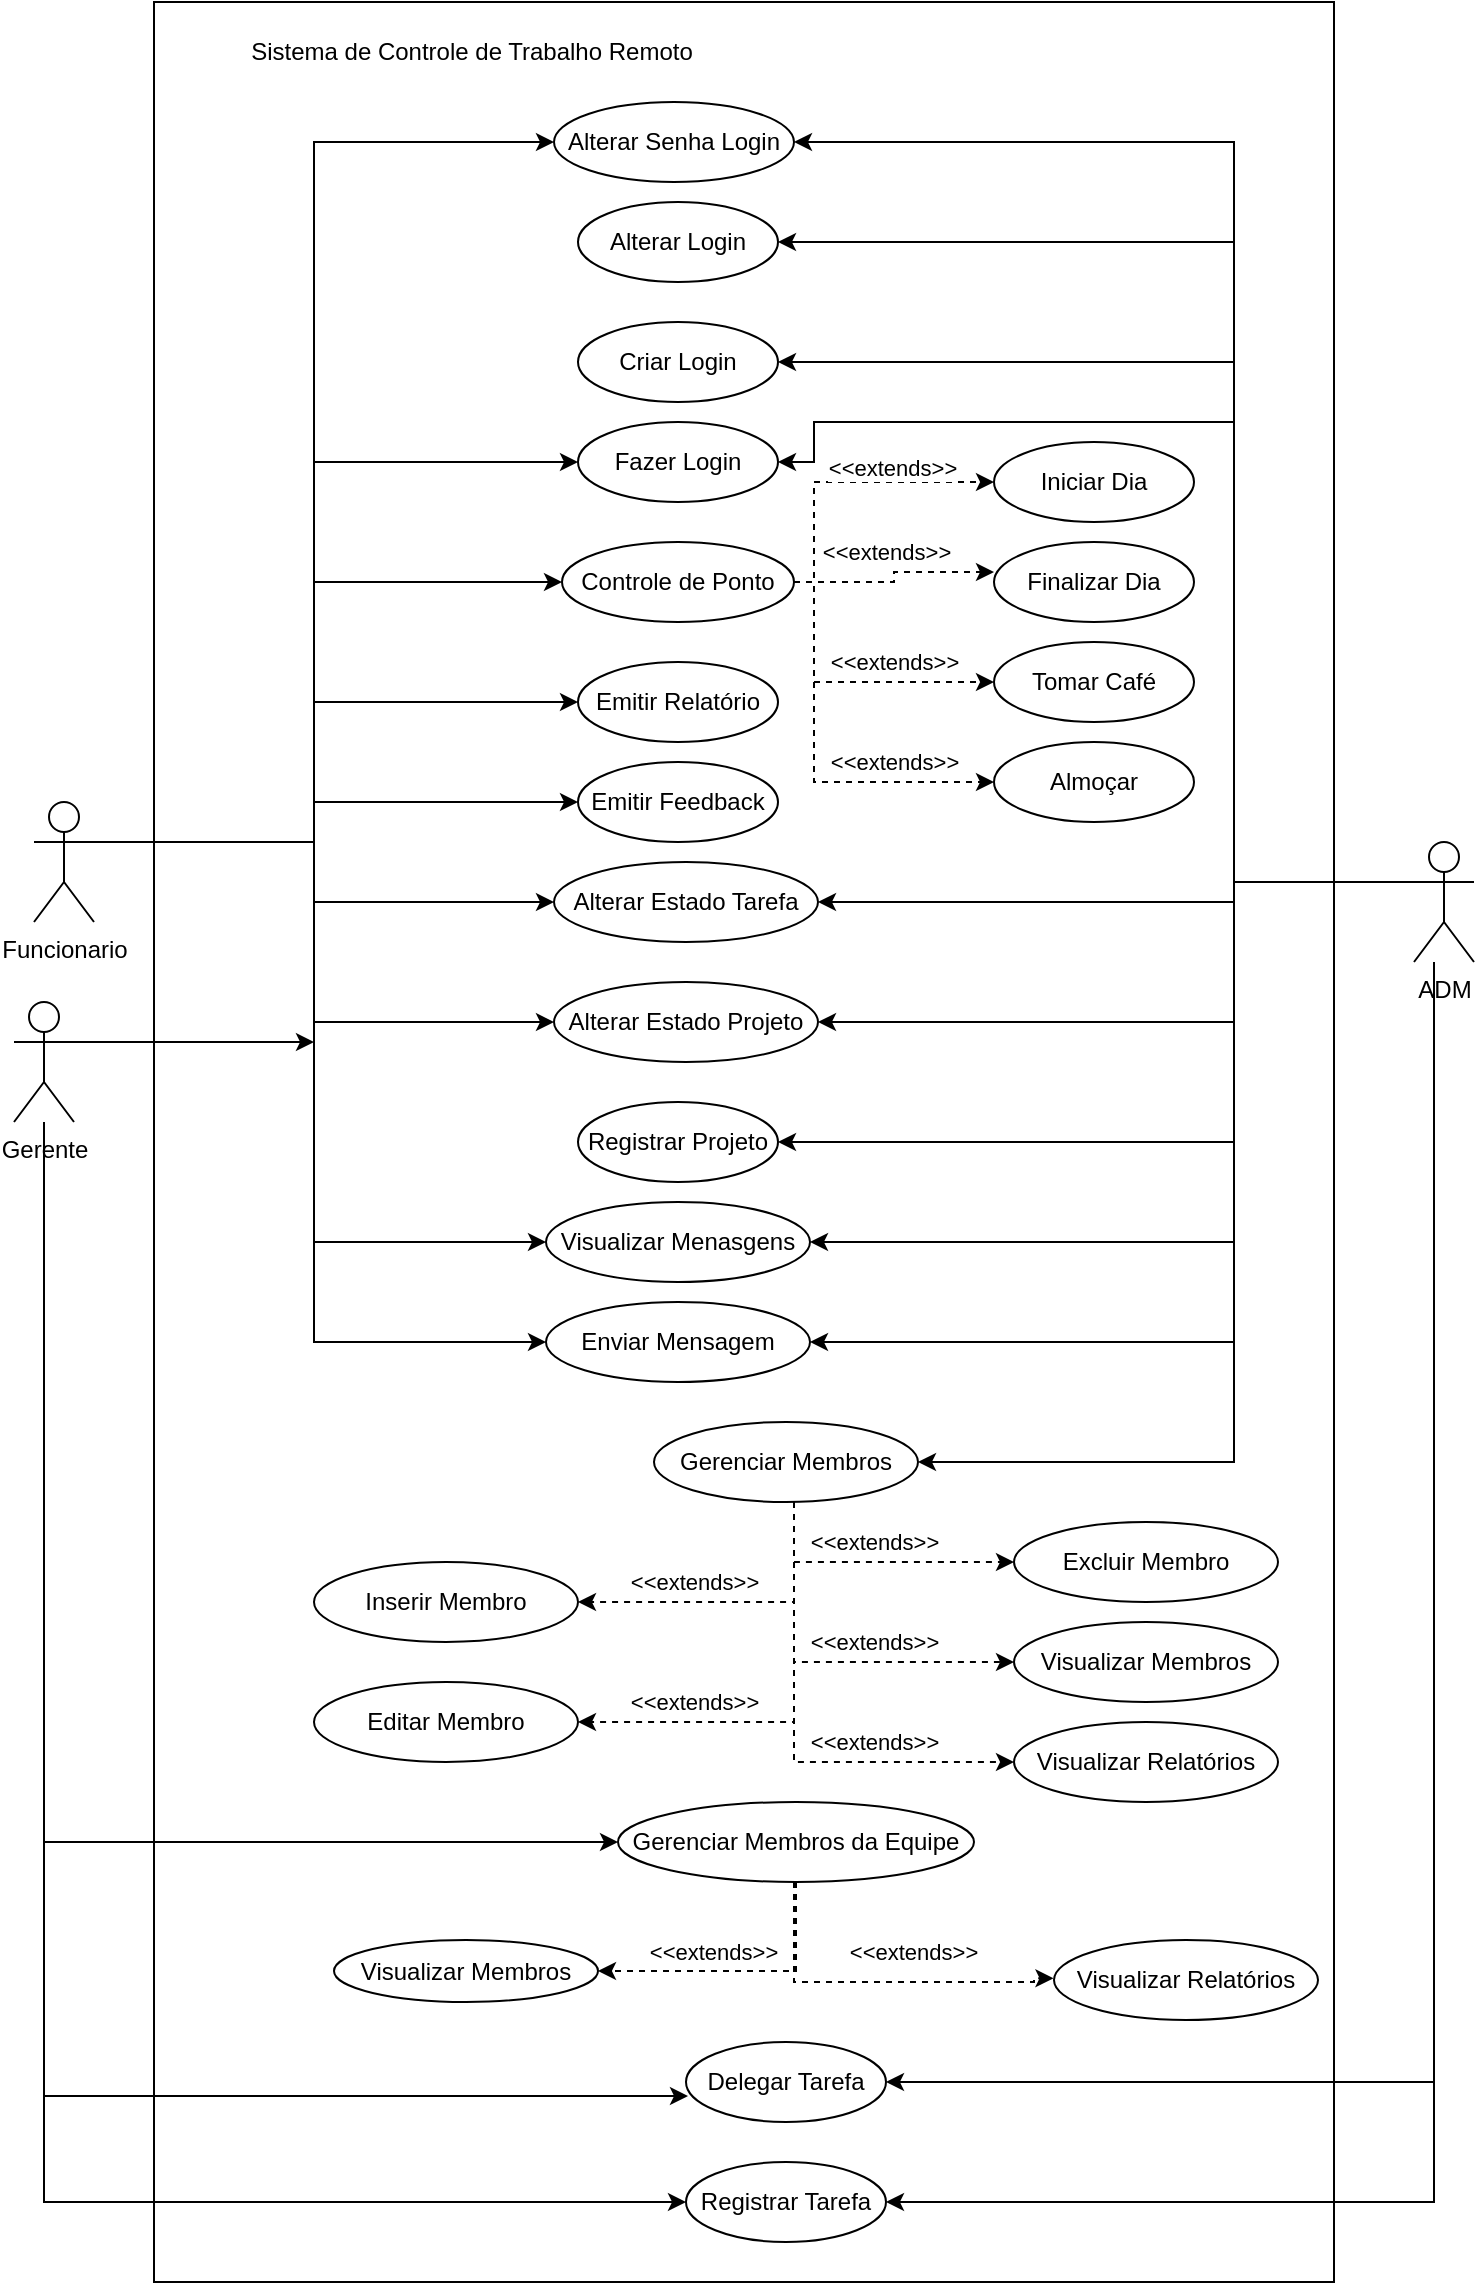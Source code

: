 <mxfile version="24.8.3">
  <diagram name="Página-1" id="rKk8gPM-9LXs-d0Zrvyo">
    <mxGraphModel dx="1433" dy="1988" grid="1" gridSize="10" guides="1" tooltips="1" connect="1" arrows="1" fold="1" page="1" pageScale="1" pageWidth="827" pageHeight="1169" math="0" shadow="0">
      <root>
        <mxCell id="0" />
        <mxCell id="1" parent="0" />
        <mxCell id="bPIrAEEqlAgw9mJCpvaO-2" value="" style="rounded=0;whiteSpace=wrap;html=1;" parent="1" vertex="1">
          <mxGeometry x="130" y="-10" width="590" height="1140" as="geometry" />
        </mxCell>
        <mxCell id="-eZI4QjKQKkGzz5mbS75-12" style="edgeStyle=orthogonalEdgeStyle;rounded=0;orthogonalLoop=1;jettySize=auto;html=1;entryX=0;entryY=0.5;entryDx=0;entryDy=0;" parent="1" source="bPIrAEEqlAgw9mJCpvaO-3" target="bPIrAEEqlAgw9mJCpvaO-12" edge="1">
          <mxGeometry relative="1" as="geometry">
            <Array as="points">
              <mxPoint x="210" y="410" />
              <mxPoint x="210" y="280" />
            </Array>
          </mxGeometry>
        </mxCell>
        <mxCell id="-eZI4QjKQKkGzz5mbS75-13" style="edgeStyle=orthogonalEdgeStyle;rounded=0;orthogonalLoop=1;jettySize=auto;html=1;entryX=0;entryY=0.5;entryDx=0;entryDy=0;" parent="1" source="bPIrAEEqlAgw9mJCpvaO-3" target="bPIrAEEqlAgw9mJCpvaO-11" edge="1">
          <mxGeometry relative="1" as="geometry">
            <Array as="points">
              <mxPoint x="210" y="410" />
              <mxPoint x="210" y="220" />
            </Array>
          </mxGeometry>
        </mxCell>
        <mxCell id="-eZI4QjKQKkGzz5mbS75-14" style="edgeStyle=orthogonalEdgeStyle;rounded=0;orthogonalLoop=1;jettySize=auto;html=1;entryX=0;entryY=0.5;entryDx=0;entryDy=0;" parent="1" source="bPIrAEEqlAgw9mJCpvaO-3" target="bPIrAEEqlAgw9mJCpvaO-15" edge="1">
          <mxGeometry relative="1" as="geometry">
            <Array as="points">
              <mxPoint x="210" y="410" />
              <mxPoint x="210" y="340" />
            </Array>
          </mxGeometry>
        </mxCell>
        <mxCell id="-eZI4QjKQKkGzz5mbS75-15" style="edgeStyle=orthogonalEdgeStyle;rounded=0;orthogonalLoop=1;jettySize=auto;html=1;" parent="1" source="bPIrAEEqlAgw9mJCpvaO-3" target="bPIrAEEqlAgw9mJCpvaO-16" edge="1">
          <mxGeometry relative="1" as="geometry">
            <Array as="points">
              <mxPoint x="210" y="410" />
              <mxPoint x="210" y="390" />
            </Array>
          </mxGeometry>
        </mxCell>
        <mxCell id="-eZI4QjKQKkGzz5mbS75-19" style="edgeStyle=orthogonalEdgeStyle;rounded=0;orthogonalLoop=1;jettySize=auto;html=1;entryX=0;entryY=0.5;entryDx=0;entryDy=0;" parent="1" source="bPIrAEEqlAgw9mJCpvaO-3" target="bPIrAEEqlAgw9mJCpvaO-19" edge="1">
          <mxGeometry relative="1" as="geometry">
            <Array as="points">
              <mxPoint x="210" y="410" />
              <mxPoint x="210" y="440" />
            </Array>
          </mxGeometry>
        </mxCell>
        <mxCell id="-eZI4QjKQKkGzz5mbS75-20" style="edgeStyle=orthogonalEdgeStyle;rounded=0;orthogonalLoop=1;jettySize=auto;html=1;entryX=0;entryY=0.5;entryDx=0;entryDy=0;" parent="1" source="bPIrAEEqlAgw9mJCpvaO-3" target="bPIrAEEqlAgw9mJCpvaO-20" edge="1">
          <mxGeometry relative="1" as="geometry">
            <Array as="points">
              <mxPoint x="210" y="410" />
              <mxPoint x="210" y="500" />
            </Array>
          </mxGeometry>
        </mxCell>
        <mxCell id="-eZI4QjKQKkGzz5mbS75-21" style="edgeStyle=orthogonalEdgeStyle;rounded=0;orthogonalLoop=1;jettySize=auto;html=1;entryX=0;entryY=0.5;entryDx=0;entryDy=0;" parent="1" source="bPIrAEEqlAgw9mJCpvaO-3" target="bPIrAEEqlAgw9mJCpvaO-22" edge="1">
          <mxGeometry relative="1" as="geometry">
            <Array as="points">
              <mxPoint x="210" y="410" />
              <mxPoint x="210" y="610" />
            </Array>
          </mxGeometry>
        </mxCell>
        <mxCell id="-eZI4QjKQKkGzz5mbS75-22" style="edgeStyle=orthogonalEdgeStyle;rounded=0;orthogonalLoop=1;jettySize=auto;html=1;entryX=0;entryY=0.5;entryDx=0;entryDy=0;" parent="1" source="bPIrAEEqlAgw9mJCpvaO-3" target="bPIrAEEqlAgw9mJCpvaO-23" edge="1">
          <mxGeometry relative="1" as="geometry">
            <Array as="points">
              <mxPoint x="210" y="410" />
              <mxPoint x="210" y="660" />
            </Array>
          </mxGeometry>
        </mxCell>
        <mxCell id="4uhJ9Zk-0Hqvo1pbwpJo-31" style="edgeStyle=orthogonalEdgeStyle;rounded=0;orthogonalLoop=1;jettySize=auto;html=1;entryX=0;entryY=0.5;entryDx=0;entryDy=0;" parent="1" source="bPIrAEEqlAgw9mJCpvaO-3" target="4uhJ9Zk-0Hqvo1pbwpJo-30" edge="1">
          <mxGeometry relative="1" as="geometry">
            <Array as="points">
              <mxPoint x="210" y="410" />
              <mxPoint x="210" y="60" />
            </Array>
          </mxGeometry>
        </mxCell>
        <mxCell id="bPIrAEEqlAgw9mJCpvaO-3" value="Funcionario" style="shape=umlActor;verticalLabelPosition=bottom;verticalAlign=top;html=1;" parent="1" vertex="1">
          <mxGeometry x="70" y="390" width="30" height="60" as="geometry" />
        </mxCell>
        <mxCell id="-eZI4QjKQKkGzz5mbS75-23" style="edgeStyle=orthogonalEdgeStyle;rounded=0;orthogonalLoop=1;jettySize=auto;html=1;entryX=1;entryY=0.5;entryDx=0;entryDy=0;" parent="1" source="bPIrAEEqlAgw9mJCpvaO-4" target="bPIrAEEqlAgw9mJCpvaO-21" edge="1">
          <mxGeometry relative="1" as="geometry">
            <Array as="points">
              <mxPoint x="670" y="430" />
              <mxPoint x="670" y="560" />
            </Array>
          </mxGeometry>
        </mxCell>
        <mxCell id="-eZI4QjKQKkGzz5mbS75-24" style="edgeStyle=orthogonalEdgeStyle;rounded=0;orthogonalLoop=1;jettySize=auto;html=1;entryX=1;entryY=0.5;entryDx=0;entryDy=0;" parent="1" source="bPIrAEEqlAgw9mJCpvaO-4" target="bPIrAEEqlAgw9mJCpvaO-19" edge="1">
          <mxGeometry relative="1" as="geometry">
            <Array as="points">
              <mxPoint x="670" y="430" />
              <mxPoint x="670" y="440" />
            </Array>
          </mxGeometry>
        </mxCell>
        <mxCell id="-eZI4QjKQKkGzz5mbS75-25" style="edgeStyle=orthogonalEdgeStyle;rounded=0;orthogonalLoop=1;jettySize=auto;html=1;entryX=1;entryY=0.5;entryDx=0;entryDy=0;" parent="1" source="bPIrAEEqlAgw9mJCpvaO-4" target="bPIrAEEqlAgw9mJCpvaO-20" edge="1">
          <mxGeometry relative="1" as="geometry">
            <Array as="points">
              <mxPoint x="670" y="430" />
              <mxPoint x="670" y="500" />
            </Array>
          </mxGeometry>
        </mxCell>
        <mxCell id="-eZI4QjKQKkGzz5mbS75-26" style="edgeStyle=orthogonalEdgeStyle;rounded=0;orthogonalLoop=1;jettySize=auto;html=1;entryX=1;entryY=0.5;entryDx=0;entryDy=0;" parent="1" source="bPIrAEEqlAgw9mJCpvaO-4" target="bPIrAEEqlAgw9mJCpvaO-22" edge="1">
          <mxGeometry relative="1" as="geometry">
            <Array as="points">
              <mxPoint x="670" y="430" />
              <mxPoint x="670" y="610" />
            </Array>
          </mxGeometry>
        </mxCell>
        <mxCell id="-eZI4QjKQKkGzz5mbS75-27" style="edgeStyle=orthogonalEdgeStyle;rounded=0;orthogonalLoop=1;jettySize=auto;html=1;entryX=1;entryY=0.5;entryDx=0;entryDy=0;" parent="1" source="bPIrAEEqlAgw9mJCpvaO-4" target="bPIrAEEqlAgw9mJCpvaO-23" edge="1">
          <mxGeometry relative="1" as="geometry">
            <Array as="points">
              <mxPoint x="670" y="430" />
              <mxPoint x="670" y="660" />
            </Array>
          </mxGeometry>
        </mxCell>
        <mxCell id="-eZI4QjKQKkGzz5mbS75-28" style="edgeStyle=orthogonalEdgeStyle;rounded=0;orthogonalLoop=1;jettySize=auto;html=1;entryX=1;entryY=0.5;entryDx=0;entryDy=0;" parent="1" source="bPIrAEEqlAgw9mJCpvaO-4" target="bPIrAEEqlAgw9mJCpvaO-24" edge="1">
          <mxGeometry relative="1" as="geometry">
            <Array as="points">
              <mxPoint x="670" y="430" />
              <mxPoint x="670" y="720" />
            </Array>
          </mxGeometry>
        </mxCell>
        <mxCell id="-eZI4QjKQKkGzz5mbS75-29" style="edgeStyle=orthogonalEdgeStyle;rounded=0;orthogonalLoop=1;jettySize=auto;html=1;entryX=1;entryY=0.5;entryDx=0;entryDy=0;" parent="1" source="bPIrAEEqlAgw9mJCpvaO-4" target="bPIrAEEqlAgw9mJCpvaO-11" edge="1">
          <mxGeometry relative="1" as="geometry">
            <Array as="points">
              <mxPoint x="670" y="430" />
              <mxPoint x="670" y="200" />
              <mxPoint x="460" y="200" />
              <mxPoint x="460" y="220" />
            </Array>
          </mxGeometry>
        </mxCell>
        <mxCell id="-eZI4QjKQKkGzz5mbS75-30" style="edgeStyle=orthogonalEdgeStyle;rounded=0;orthogonalLoop=1;jettySize=auto;html=1;entryX=1;entryY=0.5;entryDx=0;entryDy=0;" parent="1" source="bPIrAEEqlAgw9mJCpvaO-4" target="bPIrAEEqlAgw9mJCpvaO-9" edge="1">
          <mxGeometry relative="1" as="geometry">
            <Array as="points">
              <mxPoint x="670" y="430" />
              <mxPoint x="670" y="110" />
            </Array>
          </mxGeometry>
        </mxCell>
        <mxCell id="-eZI4QjKQKkGzz5mbS75-31" style="edgeStyle=orthogonalEdgeStyle;rounded=0;orthogonalLoop=1;jettySize=auto;html=1;entryX=1;entryY=0.5;entryDx=0;entryDy=0;" parent="1" source="bPIrAEEqlAgw9mJCpvaO-4" target="bPIrAEEqlAgw9mJCpvaO-10" edge="1">
          <mxGeometry relative="1" as="geometry">
            <Array as="points">
              <mxPoint x="670" y="430" />
              <mxPoint x="670" y="170" />
            </Array>
          </mxGeometry>
        </mxCell>
        <mxCell id="VvlhByaET_3ObjbQmJUV-3" style="edgeStyle=orthogonalEdgeStyle;rounded=0;orthogonalLoop=1;jettySize=auto;html=1;entryX=1;entryY=0.5;entryDx=0;entryDy=0;" edge="1" parent="1" source="bPIrAEEqlAgw9mJCpvaO-4" target="bPIrAEEqlAgw9mJCpvaO-17">
          <mxGeometry relative="1" as="geometry">
            <Array as="points">
              <mxPoint x="770" y="1030" />
            </Array>
          </mxGeometry>
        </mxCell>
        <mxCell id="VvlhByaET_3ObjbQmJUV-4" style="edgeStyle=orthogonalEdgeStyle;rounded=0;orthogonalLoop=1;jettySize=auto;html=1;entryX=1;entryY=0.5;entryDx=0;entryDy=0;" edge="1" parent="1" source="bPIrAEEqlAgw9mJCpvaO-4" target="bPIrAEEqlAgw9mJCpvaO-18">
          <mxGeometry relative="1" as="geometry">
            <Array as="points">
              <mxPoint x="770" y="1090" />
            </Array>
          </mxGeometry>
        </mxCell>
        <mxCell id="bPIrAEEqlAgw9mJCpvaO-4" value="ADM" style="shape=umlActor;verticalLabelPosition=bottom;verticalAlign=top;html=1;" parent="1" vertex="1">
          <mxGeometry x="760" y="410" width="30" height="60" as="geometry" />
        </mxCell>
        <mxCell id="4uhJ9Zk-0Hqvo1pbwpJo-12" style="edgeStyle=orthogonalEdgeStyle;rounded=0;orthogonalLoop=1;jettySize=auto;html=1;exitX=1;exitY=0.333;exitDx=0;exitDy=0;exitPerimeter=0;" parent="1" source="bPIrAEEqlAgw9mJCpvaO-5" edge="1">
          <mxGeometry relative="1" as="geometry">
            <mxPoint x="210" y="510" as="targetPoint" />
          </mxGeometry>
        </mxCell>
        <mxCell id="4uhJ9Zk-0Hqvo1pbwpJo-17" style="edgeStyle=orthogonalEdgeStyle;rounded=0;orthogonalLoop=1;jettySize=auto;html=1;entryX=0;entryY=0.5;entryDx=0;entryDy=0;" parent="1" source="bPIrAEEqlAgw9mJCpvaO-5" target="4uhJ9Zk-0Hqvo1pbwpJo-14" edge="1">
          <mxGeometry relative="1" as="geometry">
            <Array as="points">
              <mxPoint x="75" y="910" />
            </Array>
          </mxGeometry>
        </mxCell>
        <mxCell id="VvlhByaET_3ObjbQmJUV-2" style="edgeStyle=orthogonalEdgeStyle;rounded=0;orthogonalLoop=1;jettySize=auto;html=1;entryX=0;entryY=0.5;entryDx=0;entryDy=0;" edge="1" parent="1" source="bPIrAEEqlAgw9mJCpvaO-5" target="bPIrAEEqlAgw9mJCpvaO-18">
          <mxGeometry relative="1" as="geometry">
            <Array as="points">
              <mxPoint x="75" y="1090" />
            </Array>
          </mxGeometry>
        </mxCell>
        <mxCell id="bPIrAEEqlAgw9mJCpvaO-5" value="Gerente" style="shape=umlActor;verticalLabelPosition=bottom;verticalAlign=top;html=1;" parent="1" vertex="1">
          <mxGeometry x="60" y="490" width="30" height="60" as="geometry" />
        </mxCell>
        <mxCell id="bPIrAEEqlAgw9mJCpvaO-8" value="Sistema de Controle de Trabalho Remoto" style="text;html=1;align=center;verticalAlign=middle;whiteSpace=wrap;rounded=0;" parent="1" vertex="1">
          <mxGeometry x="164" width="250" height="30" as="geometry" />
        </mxCell>
        <mxCell id="bPIrAEEqlAgw9mJCpvaO-9" value="Alterar Login" style="ellipse;whiteSpace=wrap;html=1;" parent="1" vertex="1">
          <mxGeometry x="342" y="90" width="100" height="40" as="geometry" />
        </mxCell>
        <mxCell id="bPIrAEEqlAgw9mJCpvaO-10" value="Criar Login" style="ellipse;whiteSpace=wrap;html=1;" parent="1" vertex="1">
          <mxGeometry x="342" y="150" width="100" height="40" as="geometry" />
        </mxCell>
        <mxCell id="bPIrAEEqlAgw9mJCpvaO-11" value="Fazer Login" style="ellipse;whiteSpace=wrap;html=1;" parent="1" vertex="1">
          <mxGeometry x="342" y="200" width="100" height="40" as="geometry" />
        </mxCell>
        <mxCell id="-eZI4QjKQKkGzz5mbS75-7" style="edgeStyle=orthogonalEdgeStyle;rounded=0;orthogonalLoop=1;jettySize=auto;html=1;entryX=0;entryY=0.5;entryDx=0;entryDy=0;dashed=1;" parent="1" source="bPIrAEEqlAgw9mJCpvaO-12" target="-eZI4QjKQKkGzz5mbS75-2" edge="1">
          <mxGeometry relative="1" as="geometry">
            <Array as="points">
              <mxPoint x="460" y="280" />
              <mxPoint x="460" y="230" />
            </Array>
          </mxGeometry>
        </mxCell>
        <mxCell id="-eZI4QjKQKkGzz5mbS75-8" style="edgeStyle=orthogonalEdgeStyle;rounded=0;orthogonalLoop=1;jettySize=auto;html=1;entryX=0;entryY=0.5;entryDx=0;entryDy=0;dashed=1;exitX=1;exitY=0.5;exitDx=0;exitDy=0;" parent="1" source="bPIrAEEqlAgw9mJCpvaO-12" edge="1">
          <mxGeometry relative="1" as="geometry">
            <mxPoint x="450" y="275" as="sourcePoint" />
            <mxPoint x="550" y="275" as="targetPoint" />
            <Array as="points">
              <mxPoint x="500" y="280" />
              <mxPoint x="500" y="275" />
            </Array>
          </mxGeometry>
        </mxCell>
        <mxCell id="-eZI4QjKQKkGzz5mbS75-32" value="&amp;lt;&amp;lt;extends&amp;gt;&amp;gt;" style="edgeLabel;html=1;align=center;verticalAlign=middle;resizable=0;points=[];" parent="-eZI4QjKQKkGzz5mbS75-8" vertex="1" connectable="0">
          <mxGeometry x="0.393" y="-1" relative="1" as="geometry">
            <mxPoint x="-22" y="-11" as="offset" />
          </mxGeometry>
        </mxCell>
        <mxCell id="-eZI4QjKQKkGzz5mbS75-9" style="edgeStyle=orthogonalEdgeStyle;rounded=0;orthogonalLoop=1;jettySize=auto;html=1;entryX=0;entryY=0.5;entryDx=0;entryDy=0;dashed=1;" parent="1" source="bPIrAEEqlAgw9mJCpvaO-12" target="-eZI4QjKQKkGzz5mbS75-4" edge="1">
          <mxGeometry relative="1" as="geometry">
            <Array as="points">
              <mxPoint x="460" y="280" />
              <mxPoint x="460" y="330" />
            </Array>
          </mxGeometry>
        </mxCell>
        <mxCell id="-eZI4QjKQKkGzz5mbS75-10" style="edgeStyle=orthogonalEdgeStyle;rounded=0;orthogonalLoop=1;jettySize=auto;html=1;entryX=0;entryY=0.5;entryDx=0;entryDy=0;dashed=1;" parent="1" source="bPIrAEEqlAgw9mJCpvaO-12" target="-eZI4QjKQKkGzz5mbS75-5" edge="1">
          <mxGeometry relative="1" as="geometry">
            <Array as="points">
              <mxPoint x="460" y="280" />
              <mxPoint x="460" y="380" />
            </Array>
          </mxGeometry>
        </mxCell>
        <mxCell id="bPIrAEEqlAgw9mJCpvaO-12" value="Controle de Ponto" style="ellipse;whiteSpace=wrap;html=1;" parent="1" vertex="1">
          <mxGeometry x="334" y="260" width="116" height="40" as="geometry" />
        </mxCell>
        <mxCell id="bPIrAEEqlAgw9mJCpvaO-15" value="Emitir Relatório" style="ellipse;whiteSpace=wrap;html=1;" parent="1" vertex="1">
          <mxGeometry x="342" y="320" width="100" height="40" as="geometry" />
        </mxCell>
        <mxCell id="bPIrAEEqlAgw9mJCpvaO-16" value="Emitir Feedback" style="ellipse;whiteSpace=wrap;html=1;" parent="1" vertex="1">
          <mxGeometry x="342" y="370" width="100" height="40" as="geometry" />
        </mxCell>
        <mxCell id="bPIrAEEqlAgw9mJCpvaO-17" value="D&lt;span style=&quot;background-color: initial;&quot;&gt;elegar Tarefa&lt;/span&gt;" style="ellipse;whiteSpace=wrap;html=1;" parent="1" vertex="1">
          <mxGeometry x="396" y="1010" width="100" height="40" as="geometry" />
        </mxCell>
        <mxCell id="bPIrAEEqlAgw9mJCpvaO-18" value="Registrar Tarefa" style="ellipse;whiteSpace=wrap;html=1;" parent="1" vertex="1">
          <mxGeometry x="396" y="1070" width="100" height="40" as="geometry" />
        </mxCell>
        <mxCell id="bPIrAEEqlAgw9mJCpvaO-19" value="Alterar Estado Tarefa" style="ellipse;whiteSpace=wrap;html=1;" parent="1" vertex="1">
          <mxGeometry x="330" y="420" width="132" height="40" as="geometry" />
        </mxCell>
        <mxCell id="bPIrAEEqlAgw9mJCpvaO-20" value="Alterar Estado Projeto" style="ellipse;whiteSpace=wrap;html=1;" parent="1" vertex="1">
          <mxGeometry x="330" y="480" width="132" height="40" as="geometry" />
        </mxCell>
        <mxCell id="bPIrAEEqlAgw9mJCpvaO-21" value="Registrar Projeto" style="ellipse;whiteSpace=wrap;html=1;" parent="1" vertex="1">
          <mxGeometry x="342" y="540" width="100" height="40" as="geometry" />
        </mxCell>
        <mxCell id="bPIrAEEqlAgw9mJCpvaO-22" value="Visualizar Menasgens" style="ellipse;whiteSpace=wrap;html=1;" parent="1" vertex="1">
          <mxGeometry x="326" y="590" width="132" height="40" as="geometry" />
        </mxCell>
        <mxCell id="bPIrAEEqlAgw9mJCpvaO-23" value="Enviar Mensagem" style="ellipse;whiteSpace=wrap;html=1;" parent="1" vertex="1">
          <mxGeometry x="326" y="640" width="132" height="40" as="geometry" />
        </mxCell>
        <mxCell id="bPIrAEEqlAgw9mJCpvaO-30" style="edgeStyle=orthogonalEdgeStyle;rounded=0;orthogonalLoop=1;jettySize=auto;html=1;entryX=0;entryY=0.5;entryDx=0;entryDy=0;dashed=1;" parent="1" source="bPIrAEEqlAgw9mJCpvaO-24" target="bPIrAEEqlAgw9mJCpvaO-27" edge="1">
          <mxGeometry relative="1" as="geometry">
            <Array as="points">
              <mxPoint x="450" y="770" />
            </Array>
          </mxGeometry>
        </mxCell>
        <mxCell id="bPIrAEEqlAgw9mJCpvaO-31" style="edgeStyle=orthogonalEdgeStyle;rounded=0;orthogonalLoop=1;jettySize=auto;html=1;entryX=1;entryY=0.5;entryDx=0;entryDy=0;dashed=1;" parent="1" source="bPIrAEEqlAgw9mJCpvaO-24" target="bPIrAEEqlAgw9mJCpvaO-25" edge="1">
          <mxGeometry relative="1" as="geometry">
            <Array as="points">
              <mxPoint x="450" y="790" />
            </Array>
          </mxGeometry>
        </mxCell>
        <mxCell id="bPIrAEEqlAgw9mJCpvaO-32" style="edgeStyle=orthogonalEdgeStyle;rounded=0;orthogonalLoop=1;jettySize=auto;html=1;entryX=0;entryY=0.5;entryDx=0;entryDy=0;dashed=1;" parent="1" source="bPIrAEEqlAgw9mJCpvaO-24" target="bPIrAEEqlAgw9mJCpvaO-28" edge="1">
          <mxGeometry relative="1" as="geometry">
            <Array as="points">
              <mxPoint x="450" y="820" />
            </Array>
          </mxGeometry>
        </mxCell>
        <mxCell id="bPIrAEEqlAgw9mJCpvaO-33" style="edgeStyle=orthogonalEdgeStyle;rounded=0;orthogonalLoop=1;jettySize=auto;html=1;entryX=1;entryY=0.5;entryDx=0;entryDy=0;dashed=1;" parent="1" source="bPIrAEEqlAgw9mJCpvaO-24" target="bPIrAEEqlAgw9mJCpvaO-26" edge="1">
          <mxGeometry relative="1" as="geometry">
            <Array as="points">
              <mxPoint x="450" y="850" />
            </Array>
          </mxGeometry>
        </mxCell>
        <mxCell id="bPIrAEEqlAgw9mJCpvaO-34" style="edgeStyle=orthogonalEdgeStyle;rounded=0;orthogonalLoop=1;jettySize=auto;html=1;entryX=0;entryY=0.5;entryDx=0;entryDy=0;dashed=1;" parent="1" source="bPIrAEEqlAgw9mJCpvaO-24" target="bPIrAEEqlAgw9mJCpvaO-29" edge="1">
          <mxGeometry relative="1" as="geometry">
            <Array as="points">
              <mxPoint x="450" y="870" />
            </Array>
          </mxGeometry>
        </mxCell>
        <mxCell id="bPIrAEEqlAgw9mJCpvaO-24" value="Gerenciar Membros" style="ellipse;whiteSpace=wrap;html=1;" parent="1" vertex="1">
          <mxGeometry x="380" y="700" width="132" height="40" as="geometry" />
        </mxCell>
        <mxCell id="bPIrAEEqlAgw9mJCpvaO-25" value="Inserir Membro" style="ellipse;whiteSpace=wrap;html=1;" parent="1" vertex="1">
          <mxGeometry x="210" y="770" width="132" height="40" as="geometry" />
        </mxCell>
        <mxCell id="bPIrAEEqlAgw9mJCpvaO-26" value="Editar Membro" style="ellipse;whiteSpace=wrap;html=1;" parent="1" vertex="1">
          <mxGeometry x="210" y="830" width="132" height="40" as="geometry" />
        </mxCell>
        <mxCell id="bPIrAEEqlAgw9mJCpvaO-27" value="Excluir Membro" style="ellipse;whiteSpace=wrap;html=1;" parent="1" vertex="1">
          <mxGeometry x="560" y="750" width="132" height="40" as="geometry" />
        </mxCell>
        <mxCell id="bPIrAEEqlAgw9mJCpvaO-28" value="Visualizar Membros" style="ellipse;whiteSpace=wrap;html=1;" parent="1" vertex="1">
          <mxGeometry x="560" y="800" width="132" height="40" as="geometry" />
        </mxCell>
        <mxCell id="bPIrAEEqlAgw9mJCpvaO-29" value="Visualizar Relatórios" style="ellipse;whiteSpace=wrap;html=1;" parent="1" vertex="1">
          <mxGeometry x="560" y="850" width="132" height="40" as="geometry" />
        </mxCell>
        <mxCell id="-eZI4QjKQKkGzz5mbS75-2" value="Iniciar Dia" style="ellipse;whiteSpace=wrap;html=1;" parent="1" vertex="1">
          <mxGeometry x="550" y="210" width="100" height="40" as="geometry" />
        </mxCell>
        <mxCell id="-eZI4QjKQKkGzz5mbS75-3" value="Finalizar Dia" style="ellipse;whiteSpace=wrap;html=1;" parent="1" vertex="1">
          <mxGeometry x="550" y="260" width="100" height="40" as="geometry" />
        </mxCell>
        <mxCell id="-eZI4QjKQKkGzz5mbS75-4" value="Tomar Café" style="ellipse;whiteSpace=wrap;html=1;" parent="1" vertex="1">
          <mxGeometry x="550" y="310" width="100" height="40" as="geometry" />
        </mxCell>
        <mxCell id="-eZI4QjKQKkGzz5mbS75-5" value="Almoçar" style="ellipse;whiteSpace=wrap;html=1;" parent="1" vertex="1">
          <mxGeometry x="550" y="360" width="100" height="40" as="geometry" />
        </mxCell>
        <mxCell id="-eZI4QjKQKkGzz5mbS75-34" value="&amp;lt;&amp;lt;extends&amp;gt;&amp;gt;" style="edgeLabel;html=1;align=center;verticalAlign=middle;resizable=0;points=[];" parent="1" vertex="1" connectable="0">
          <mxGeometry x="500" y="320" as="geometry" />
        </mxCell>
        <mxCell id="-eZI4QjKQKkGzz5mbS75-35" value="&amp;lt;&amp;lt;extends&amp;gt;&amp;gt;" style="edgeLabel;html=1;align=center;verticalAlign=middle;resizable=0;points=[];" parent="1" vertex="1" connectable="0">
          <mxGeometry x="500" y="220" as="geometry">
            <mxPoint x="-1" y="3" as="offset" />
          </mxGeometry>
        </mxCell>
        <mxCell id="-eZI4QjKQKkGzz5mbS75-36" value="&amp;lt;&amp;lt;extends&amp;gt;&amp;gt;" style="edgeLabel;html=1;align=center;verticalAlign=middle;resizable=0;points=[];" parent="1" vertex="1" connectable="0">
          <mxGeometry x="500" y="370" as="geometry" />
        </mxCell>
        <mxCell id="-eZI4QjKQKkGzz5mbS75-37" value="&amp;lt;&amp;lt;extends&amp;gt;&amp;gt;" style="edgeLabel;html=1;align=center;verticalAlign=middle;resizable=0;points=[];" parent="1" vertex="1" connectable="0">
          <mxGeometry x="400" y="780" as="geometry" />
        </mxCell>
        <mxCell id="-eZI4QjKQKkGzz5mbS75-38" value="&amp;lt;&amp;lt;extends&amp;gt;&amp;gt;" style="edgeLabel;html=1;align=center;verticalAlign=middle;resizable=0;points=[];" parent="1" vertex="1" connectable="0">
          <mxGeometry x="400" y="840" as="geometry" />
        </mxCell>
        <mxCell id="-eZI4QjKQKkGzz5mbS75-39" value="&amp;lt;&amp;lt;extends&amp;gt;&amp;gt;" style="edgeLabel;html=1;align=center;verticalAlign=middle;resizable=0;points=[];" parent="1" vertex="1" connectable="0">
          <mxGeometry x="490" y="760" as="geometry" />
        </mxCell>
        <mxCell id="-eZI4QjKQKkGzz5mbS75-40" value="&amp;lt;&amp;lt;extends&amp;gt;&amp;gt;" style="edgeLabel;html=1;align=center;verticalAlign=middle;resizable=0;points=[];" parent="1" vertex="1" connectable="0">
          <mxGeometry x="490" y="810" as="geometry" />
        </mxCell>
        <mxCell id="-eZI4QjKQKkGzz5mbS75-41" value="&amp;lt;&amp;lt;extends&amp;gt;&amp;gt;" style="edgeLabel;html=1;align=center;verticalAlign=middle;resizable=0;points=[];" parent="1" vertex="1" connectable="0">
          <mxGeometry x="490" y="860" as="geometry" />
        </mxCell>
        <mxCell id="4uhJ9Zk-0Hqvo1pbwpJo-24" style="edgeStyle=orthogonalEdgeStyle;rounded=0;orthogonalLoop=1;jettySize=auto;html=1;entryX=1;entryY=0.5;entryDx=0;entryDy=0;dashed=1;" parent="1" source="4uhJ9Zk-0Hqvo1pbwpJo-14" target="4uhJ9Zk-0Hqvo1pbwpJo-20" edge="1">
          <mxGeometry relative="1" as="geometry">
            <Array as="points">
              <mxPoint x="451" y="975" />
            </Array>
          </mxGeometry>
        </mxCell>
        <mxCell id="4uhJ9Zk-0Hqvo1pbwpJo-14" value="Gerenciar Membros da Equipe" style="ellipse;whiteSpace=wrap;html=1;" parent="1" vertex="1">
          <mxGeometry x="362" y="890" width="178" height="40" as="geometry" />
        </mxCell>
        <mxCell id="4uhJ9Zk-0Hqvo1pbwpJo-19" value="Visualizar Relatórios" style="ellipse;whiteSpace=wrap;html=1;" parent="1" vertex="1">
          <mxGeometry x="580" y="959" width="132" height="40" as="geometry" />
        </mxCell>
        <mxCell id="4uhJ9Zk-0Hqvo1pbwpJo-20" value="Visualizar Membros" style="ellipse;whiteSpace=wrap;html=1;" parent="1" vertex="1">
          <mxGeometry x="220" y="959" width="132" height="31" as="geometry" />
        </mxCell>
        <mxCell id="4uhJ9Zk-0Hqvo1pbwpJo-27" value="&lt;span style=&quot;color: rgb(0, 0, 0); font-family: Helvetica; font-size: 11px; font-style: normal; font-variant-ligatures: normal; font-variant-caps: normal; font-weight: 400; letter-spacing: normal; orphans: 2; text-align: center; text-indent: 0px; text-transform: none; widows: 2; word-spacing: 0px; -webkit-text-stroke-width: 0px; white-space: nowrap; background-color: rgb(255, 255, 255); text-decoration-thickness: initial; text-decoration-style: initial; text-decoration-color: initial; display: inline !important; float: none;&quot;&gt;&amp;lt;&amp;lt;extends&amp;gt;&amp;gt;&lt;/span&gt;" style="text;html=1;align=center;verticalAlign=middle;whiteSpace=wrap;rounded=0;" parent="1" vertex="1">
          <mxGeometry x="380" y="950" width="60" height="30" as="geometry" />
        </mxCell>
        <mxCell id="4uhJ9Zk-0Hqvo1pbwpJo-26" value="&lt;span style=&quot;color: rgb(0, 0, 0); font-family: Helvetica; font-size: 11px; font-style: normal; font-variant-ligatures: normal; font-variant-caps: normal; font-weight: 400; letter-spacing: normal; orphans: 2; text-align: center; text-indent: 0px; text-transform: none; widows: 2; word-spacing: 0px; -webkit-text-stroke-width: 0px; white-space: nowrap; background-color: rgb(255, 255, 255); text-decoration-thickness: initial; text-decoration-style: initial; text-decoration-color: initial; display: inline !important; float: none;&quot;&gt;&amp;lt;&amp;lt;extends&amp;gt;&amp;gt;&lt;/span&gt;" style="text;html=1;align=center;verticalAlign=middle;whiteSpace=wrap;rounded=0;" parent="1" vertex="1">
          <mxGeometry x="480" y="950" width="60" height="30" as="geometry" />
        </mxCell>
        <mxCell id="4uhJ9Zk-0Hqvo1pbwpJo-29" style="edgeStyle=orthogonalEdgeStyle;rounded=0;orthogonalLoop=1;jettySize=auto;html=1;entryX=-0.002;entryY=0.478;entryDx=0;entryDy=0;entryPerimeter=0;dashed=1;" parent="1" source="4uhJ9Zk-0Hqvo1pbwpJo-14" target="4uhJ9Zk-0Hqvo1pbwpJo-19" edge="1">
          <mxGeometry relative="1" as="geometry">
            <Array as="points">
              <mxPoint x="450" y="980" />
              <mxPoint x="570" y="980" />
            </Array>
          </mxGeometry>
        </mxCell>
        <mxCell id="4uhJ9Zk-0Hqvo1pbwpJo-30" value="Alterar Senha Login" style="ellipse;whiteSpace=wrap;html=1;" parent="1" vertex="1">
          <mxGeometry x="330" y="40" width="120" height="40" as="geometry" />
        </mxCell>
        <mxCell id="4uhJ9Zk-0Hqvo1pbwpJo-32" style="edgeStyle=orthogonalEdgeStyle;rounded=0;orthogonalLoop=1;jettySize=auto;html=1;entryX=1;entryY=0.5;entryDx=0;entryDy=0;" parent="1" source="bPIrAEEqlAgw9mJCpvaO-4" target="4uhJ9Zk-0Hqvo1pbwpJo-30" edge="1">
          <mxGeometry relative="1" as="geometry">
            <Array as="points">
              <mxPoint x="670" y="430" />
              <mxPoint x="670" y="60" />
            </Array>
          </mxGeometry>
        </mxCell>
        <mxCell id="VvlhByaET_3ObjbQmJUV-1" style="edgeStyle=orthogonalEdgeStyle;rounded=0;orthogonalLoop=1;jettySize=auto;html=1;entryX=0.01;entryY=0.675;entryDx=0;entryDy=0;entryPerimeter=0;" edge="1" parent="1" source="bPIrAEEqlAgw9mJCpvaO-5" target="bPIrAEEqlAgw9mJCpvaO-17">
          <mxGeometry relative="1" as="geometry">
            <Array as="points">
              <mxPoint x="75" y="1037" />
            </Array>
          </mxGeometry>
        </mxCell>
      </root>
    </mxGraphModel>
  </diagram>
</mxfile>
